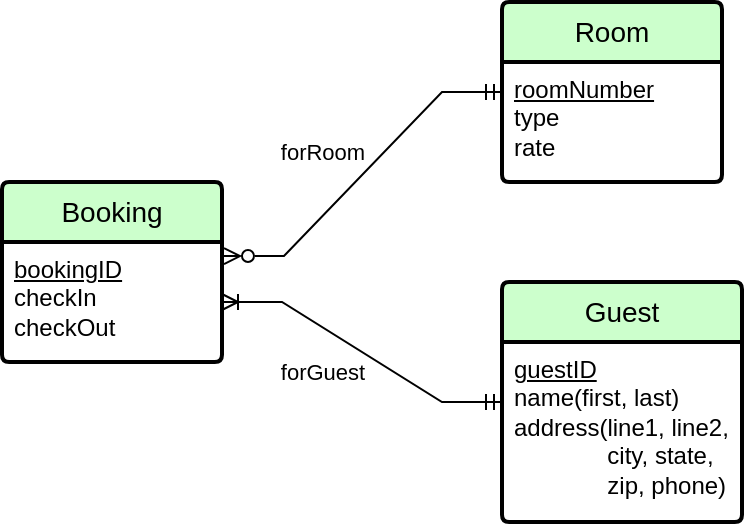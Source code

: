 <mxfile version="26.0.9">
  <diagram id="R2lEEEUBdFMjLlhIrx00" name="Page-1">
    <mxGraphModel dx="707" dy="649" grid="1" gridSize="10" guides="1" tooltips="1" connect="1" arrows="1" fold="1" page="1" pageScale="1" pageWidth="850" pageHeight="1100" math="0" shadow="0" extFonts="Permanent Marker^https://fonts.googleapis.com/css?family=Permanent+Marker">
      <root>
        <mxCell id="0" />
        <mxCell id="1" parent="0" />
        <mxCell id="5RrLINibwwFH8sWrMgHN-2" value="Booking" style="swimlane;childLayout=stackLayout;horizontal=1;startSize=30;horizontalStack=0;rounded=1;fontSize=14;fontStyle=0;strokeWidth=2;resizeParent=0;resizeLast=1;shadow=0;dashed=0;align=center;arcSize=4;whiteSpace=wrap;html=1;fillColor=#CCFFCC;" parent="1" vertex="1">
          <mxGeometry x="220" y="290" width="110" height="90" as="geometry" />
        </mxCell>
        <mxCell id="5RrLINibwwFH8sWrMgHN-3" value="&lt;u&gt;bookingID&lt;/u&gt;&lt;br&gt;checkIn&lt;div&gt;checkOut&lt;/div&gt;" style="align=left;strokeColor=none;fillColor=none;spacingLeft=4;fontSize=12;verticalAlign=top;resizable=0;rotatable=0;part=1;html=1;" parent="5RrLINibwwFH8sWrMgHN-2" vertex="1">
          <mxGeometry y="30" width="110" height="60" as="geometry" />
        </mxCell>
        <mxCell id="5RrLINibwwFH8sWrMgHN-4" value="Guest" style="swimlane;childLayout=stackLayout;horizontal=1;startSize=30;horizontalStack=0;rounded=1;fontSize=14;fontStyle=0;strokeWidth=2;resizeParent=0;resizeLast=1;shadow=0;dashed=0;align=center;arcSize=4;html=1;fillColor=#CCFFCC;whiteSpace=wrap;" parent="1" vertex="1">
          <mxGeometry x="470" y="340" width="120" height="120" as="geometry" />
        </mxCell>
        <mxCell id="5RrLINibwwFH8sWrMgHN-5" value="&lt;u&gt;guestID&lt;/u&gt;&lt;div&gt;name(first, last)&lt;/div&gt;&lt;div&gt;&lt;span style=&quot;background-color: transparent; color: light-dark(rgb(0, 0, 0), rgb(255, 255, 255));&quot;&gt;address(line1, line2,&lt;/span&gt;&lt;br&gt;&lt;/div&gt;&lt;div&gt;&amp;nbsp; &amp;nbsp; &amp;nbsp; &amp;nbsp; &amp;nbsp; &amp;nbsp; &amp;nbsp; city, state,&lt;/div&gt;&lt;div&gt;&amp;nbsp; &amp;nbsp; &amp;nbsp; &amp;nbsp; &amp;nbsp; &amp;nbsp; &amp;nbsp; zip, phone)&lt;/div&gt;" style="align=left;strokeColor=none;fillColor=none;spacingLeft=4;fontSize=12;verticalAlign=top;resizable=0;rotatable=0;part=1;html=1;" parent="5RrLINibwwFH8sWrMgHN-4" vertex="1">
          <mxGeometry y="30" width="120" height="90" as="geometry" />
        </mxCell>
        <mxCell id="5RrLINibwwFH8sWrMgHN-6" value="Room" style="swimlane;childLayout=stackLayout;horizontal=1;startSize=30;horizontalStack=0;rounded=1;fontSize=14;fontStyle=0;strokeWidth=2;resizeParent=0;resizeLast=1;shadow=0;dashed=0;align=center;arcSize=4;whiteSpace=wrap;html=1;fillColor=#CCFFCC;" parent="1" vertex="1">
          <mxGeometry x="470" y="200" width="110" height="90" as="geometry" />
        </mxCell>
        <mxCell id="5RrLINibwwFH8sWrMgHN-7" value="&lt;u&gt;roomNumber&lt;/u&gt;&lt;div&gt;type&lt;/div&gt;&lt;div&gt;rate&lt;/div&gt;" style="align=left;strokeColor=none;fillColor=none;spacingLeft=4;fontSize=12;verticalAlign=top;resizable=0;rotatable=0;part=1;html=1;" parent="5RrLINibwwFH8sWrMgHN-6" vertex="1">
          <mxGeometry y="30" width="110" height="60" as="geometry" />
        </mxCell>
        <mxCell id="5RrLINibwwFH8sWrMgHN-8" value="" style="edgeStyle=entityRelationEdgeStyle;fontSize=12;html=1;endArrow=ERzeroToMany;rounded=0;startArrow=ERmandOne;startFill=0;entryX=1.009;entryY=0.117;entryDx=0;entryDy=0;entryPerimeter=0;endFill=0;" parent="1" source="5RrLINibwwFH8sWrMgHN-6" target="5RrLINibwwFH8sWrMgHN-3" edge="1">
          <mxGeometry width="100" height="100" relative="1" as="geometry">
            <mxPoint x="410" y="380" as="sourcePoint" />
            <mxPoint x="390" y="390" as="targetPoint" />
            <Array as="points">
              <mxPoint x="250" y="390" />
              <mxPoint x="190" y="380" />
              <mxPoint x="370" y="360" />
              <mxPoint x="350" y="310" />
              <mxPoint x="380" y="390" />
              <mxPoint x="240" y="380" />
            </Array>
          </mxGeometry>
        </mxCell>
        <mxCell id="b8WcvttcZZvEnRsSEPFx-1" value="forRoom" style="edgeLabel;html=1;align=center;verticalAlign=middle;resizable=0;points=[];" parent="5RrLINibwwFH8sWrMgHN-8" vertex="1" connectable="0">
          <mxGeometry x="-0.012" relative="1" as="geometry">
            <mxPoint x="-21" y="-11" as="offset" />
          </mxGeometry>
        </mxCell>
        <mxCell id="5RrLINibwwFH8sWrMgHN-9" value="" style="edgeStyle=entityRelationEdgeStyle;fontSize=12;html=1;endArrow=ERoneToMany;rounded=0;startArrow=ERmandOne;startFill=0;entryX=1;entryY=0.5;entryDx=0;entryDy=0;endFill=0;" parent="1" source="5RrLINibwwFH8sWrMgHN-4" target="5RrLINibwwFH8sWrMgHN-3" edge="1">
          <mxGeometry width="100" height="100" relative="1" as="geometry">
            <mxPoint x="480" y="410" as="sourcePoint" />
            <mxPoint x="320" y="295" as="targetPoint" />
            <Array as="points">
              <mxPoint x="260" y="400" />
              <mxPoint x="200" y="390" />
              <mxPoint x="380" y="370" />
              <mxPoint x="360" y="320" />
              <mxPoint x="390" y="400" />
              <mxPoint x="250" y="390" />
            </Array>
          </mxGeometry>
        </mxCell>
        <mxCell id="b8WcvttcZZvEnRsSEPFx-2" value="forGuest" style="edgeLabel;html=1;align=center;verticalAlign=middle;resizable=0;points=[];" parent="5RrLINibwwFH8sWrMgHN-9" vertex="1" connectable="0">
          <mxGeometry x="0.084" y="3" relative="1" as="geometry">
            <mxPoint x="-13" y="11" as="offset" />
          </mxGeometry>
        </mxCell>
      </root>
    </mxGraphModel>
  </diagram>
</mxfile>
